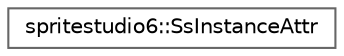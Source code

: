 digraph "Graphical Class Hierarchy"
{
 // LATEX_PDF_SIZE
  bgcolor="transparent";
  edge [fontname=Helvetica,fontsize=10,labelfontname=Helvetica,labelfontsize=10];
  node [fontname=Helvetica,fontsize=10,shape=box,height=0.2,width=0.4];
  rankdir="LR";
  Node0 [id="Node000000",label="spritestudio6::SsInstanceAttr",height=0.2,width=0.4,color="grey40", fillcolor="white", style="filled",URL="$classspritestudio6_1_1_ss_instance_attr.html",tooltip=" "];
}
